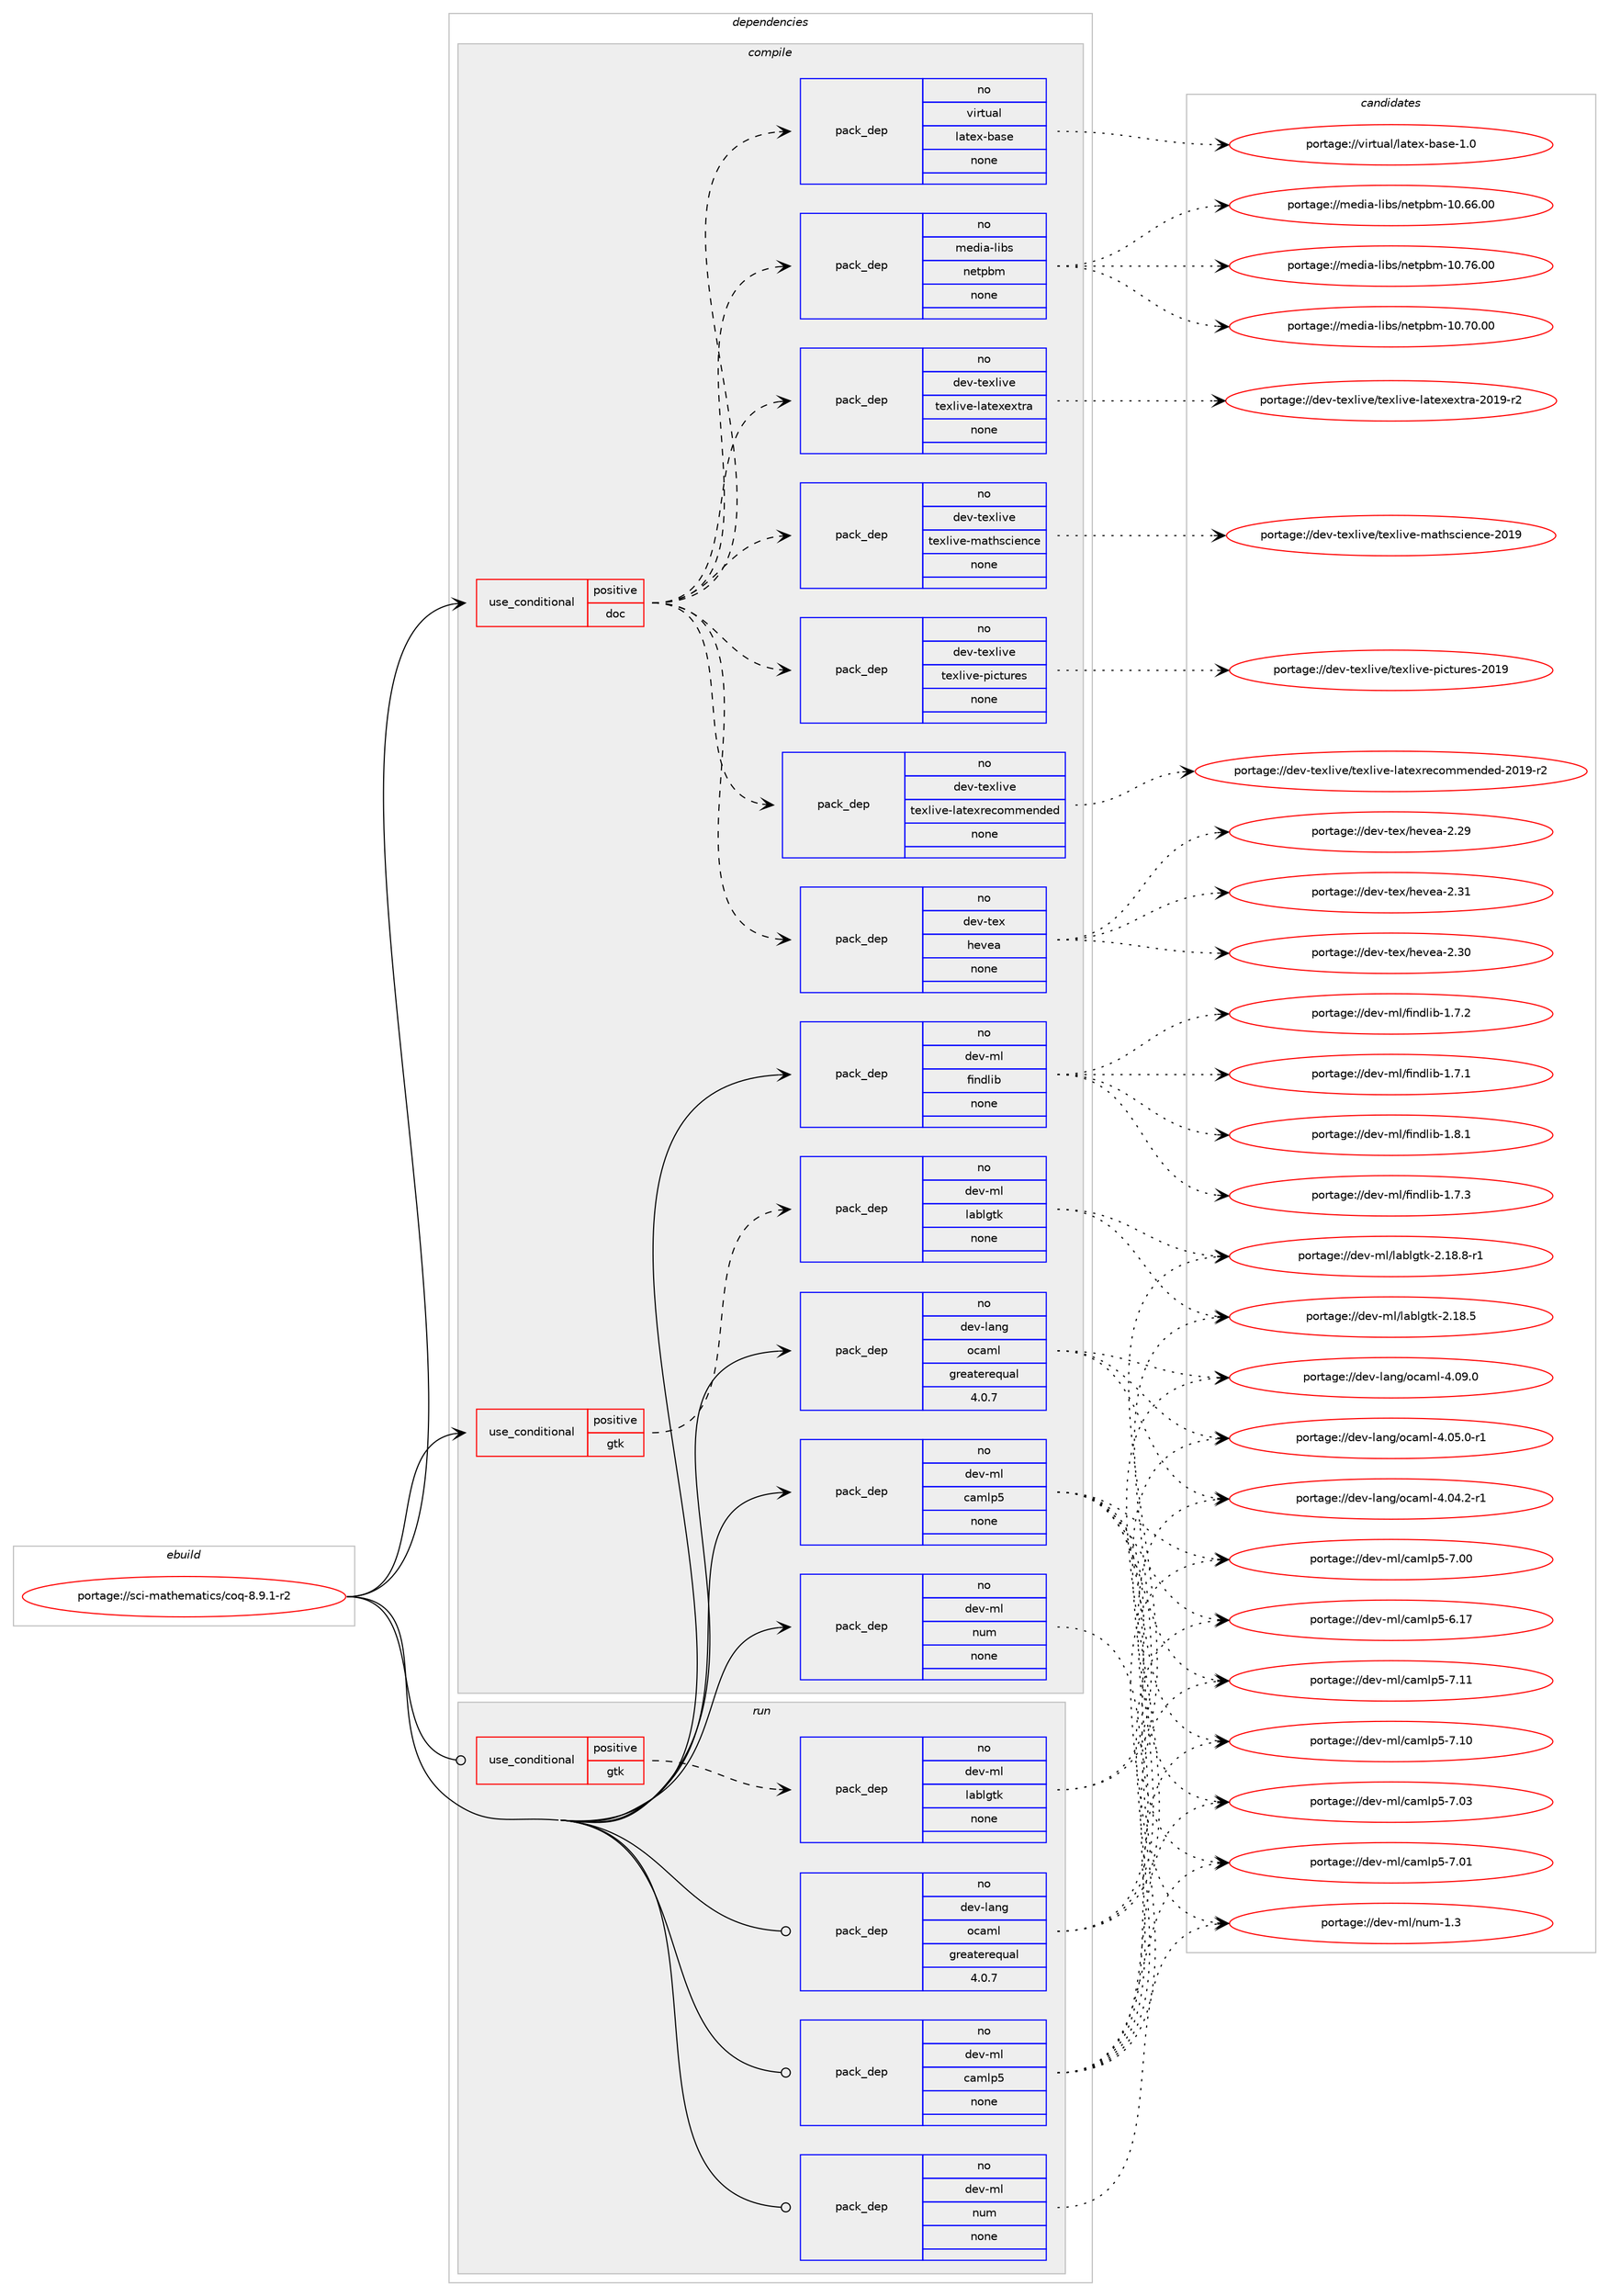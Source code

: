 digraph prolog {

# *************
# Graph options
# *************

newrank=true;
concentrate=true;
compound=true;
graph [rankdir=LR,fontname=Helvetica,fontsize=10,ranksep=1.5];#, ranksep=2.5, nodesep=0.2];
edge  [arrowhead=vee];
node  [fontname=Helvetica,fontsize=10];

# **********
# The ebuild
# **********

subgraph cluster_leftcol {
color=gray;
rank=same;
label=<<i>ebuild</i>>;
id [label="portage://sci-mathematics/coq-8.9.1-r2", color=red, width=4, href="../sci-mathematics/coq-8.9.1-r2.svg"];
}

# ****************
# The dependencies
# ****************

subgraph cluster_midcol {
color=gray;
label=<<i>dependencies</i>>;
subgraph cluster_compile {
fillcolor="#eeeeee";
style=filled;
label=<<i>compile</i>>;
subgraph cond17068 {
dependency85824 [label=<<TABLE BORDER="0" CELLBORDER="1" CELLSPACING="0" CELLPADDING="4"><TR><TD ROWSPAN="3" CELLPADDING="10">use_conditional</TD></TR><TR><TD>positive</TD></TR><TR><TD>doc</TD></TR></TABLE>>, shape=none, color=red];
subgraph pack67290 {
dependency85825 [label=<<TABLE BORDER="0" CELLBORDER="1" CELLSPACING="0" CELLPADDING="4" WIDTH="220"><TR><TD ROWSPAN="6" CELLPADDING="30">pack_dep</TD></TR><TR><TD WIDTH="110">no</TD></TR><TR><TD>media-libs</TD></TR><TR><TD>netpbm</TD></TR><TR><TD>none</TD></TR><TR><TD></TD></TR></TABLE>>, shape=none, color=blue];
}
dependency85824:e -> dependency85825:w [weight=20,style="dashed",arrowhead="vee"];
subgraph pack67291 {
dependency85826 [label=<<TABLE BORDER="0" CELLBORDER="1" CELLSPACING="0" CELLPADDING="4" WIDTH="220"><TR><TD ROWSPAN="6" CELLPADDING="30">pack_dep</TD></TR><TR><TD WIDTH="110">no</TD></TR><TR><TD>virtual</TD></TR><TR><TD>latex-base</TD></TR><TR><TD>none</TD></TR><TR><TD></TD></TR></TABLE>>, shape=none, color=blue];
}
dependency85824:e -> dependency85826:w [weight=20,style="dashed",arrowhead="vee"];
subgraph pack67292 {
dependency85827 [label=<<TABLE BORDER="0" CELLBORDER="1" CELLSPACING="0" CELLPADDING="4" WIDTH="220"><TR><TD ROWSPAN="6" CELLPADDING="30">pack_dep</TD></TR><TR><TD WIDTH="110">no</TD></TR><TR><TD>dev-tex</TD></TR><TR><TD>hevea</TD></TR><TR><TD>none</TD></TR><TR><TD></TD></TR></TABLE>>, shape=none, color=blue];
}
dependency85824:e -> dependency85827:w [weight=20,style="dashed",arrowhead="vee"];
subgraph pack67293 {
dependency85828 [label=<<TABLE BORDER="0" CELLBORDER="1" CELLSPACING="0" CELLPADDING="4" WIDTH="220"><TR><TD ROWSPAN="6" CELLPADDING="30">pack_dep</TD></TR><TR><TD WIDTH="110">no</TD></TR><TR><TD>dev-texlive</TD></TR><TR><TD>texlive-latexrecommended</TD></TR><TR><TD>none</TD></TR><TR><TD></TD></TR></TABLE>>, shape=none, color=blue];
}
dependency85824:e -> dependency85828:w [weight=20,style="dashed",arrowhead="vee"];
subgraph pack67294 {
dependency85829 [label=<<TABLE BORDER="0" CELLBORDER="1" CELLSPACING="0" CELLPADDING="4" WIDTH="220"><TR><TD ROWSPAN="6" CELLPADDING="30">pack_dep</TD></TR><TR><TD WIDTH="110">no</TD></TR><TR><TD>dev-texlive</TD></TR><TR><TD>texlive-pictures</TD></TR><TR><TD>none</TD></TR><TR><TD></TD></TR></TABLE>>, shape=none, color=blue];
}
dependency85824:e -> dependency85829:w [weight=20,style="dashed",arrowhead="vee"];
subgraph pack67295 {
dependency85830 [label=<<TABLE BORDER="0" CELLBORDER="1" CELLSPACING="0" CELLPADDING="4" WIDTH="220"><TR><TD ROWSPAN="6" CELLPADDING="30">pack_dep</TD></TR><TR><TD WIDTH="110">no</TD></TR><TR><TD>dev-texlive</TD></TR><TR><TD>texlive-mathscience</TD></TR><TR><TD>none</TD></TR><TR><TD></TD></TR></TABLE>>, shape=none, color=blue];
}
dependency85824:e -> dependency85830:w [weight=20,style="dashed",arrowhead="vee"];
subgraph pack67296 {
dependency85831 [label=<<TABLE BORDER="0" CELLBORDER="1" CELLSPACING="0" CELLPADDING="4" WIDTH="220"><TR><TD ROWSPAN="6" CELLPADDING="30">pack_dep</TD></TR><TR><TD WIDTH="110">no</TD></TR><TR><TD>dev-texlive</TD></TR><TR><TD>texlive-latexextra</TD></TR><TR><TD>none</TD></TR><TR><TD></TD></TR></TABLE>>, shape=none, color=blue];
}
dependency85824:e -> dependency85831:w [weight=20,style="dashed",arrowhead="vee"];
}
id:e -> dependency85824:w [weight=20,style="solid",arrowhead="vee"];
subgraph cond17069 {
dependency85832 [label=<<TABLE BORDER="0" CELLBORDER="1" CELLSPACING="0" CELLPADDING="4"><TR><TD ROWSPAN="3" CELLPADDING="10">use_conditional</TD></TR><TR><TD>positive</TD></TR><TR><TD>gtk</TD></TR></TABLE>>, shape=none, color=red];
subgraph pack67297 {
dependency85833 [label=<<TABLE BORDER="0" CELLBORDER="1" CELLSPACING="0" CELLPADDING="4" WIDTH="220"><TR><TD ROWSPAN="6" CELLPADDING="30">pack_dep</TD></TR><TR><TD WIDTH="110">no</TD></TR><TR><TD>dev-ml</TD></TR><TR><TD>lablgtk</TD></TR><TR><TD>none</TD></TR><TR><TD></TD></TR></TABLE>>, shape=none, color=blue];
}
dependency85832:e -> dependency85833:w [weight=20,style="dashed",arrowhead="vee"];
}
id:e -> dependency85832:w [weight=20,style="solid",arrowhead="vee"];
subgraph pack67298 {
dependency85834 [label=<<TABLE BORDER="0" CELLBORDER="1" CELLSPACING="0" CELLPADDING="4" WIDTH="220"><TR><TD ROWSPAN="6" CELLPADDING="30">pack_dep</TD></TR><TR><TD WIDTH="110">no</TD></TR><TR><TD>dev-lang</TD></TR><TR><TD>ocaml</TD></TR><TR><TD>greaterequal</TD></TR><TR><TD>4.0.7</TD></TR></TABLE>>, shape=none, color=blue];
}
id:e -> dependency85834:w [weight=20,style="solid",arrowhead="vee"];
subgraph pack67299 {
dependency85835 [label=<<TABLE BORDER="0" CELLBORDER="1" CELLSPACING="0" CELLPADDING="4" WIDTH="220"><TR><TD ROWSPAN="6" CELLPADDING="30">pack_dep</TD></TR><TR><TD WIDTH="110">no</TD></TR><TR><TD>dev-ml</TD></TR><TR><TD>camlp5</TD></TR><TR><TD>none</TD></TR><TR><TD></TD></TR></TABLE>>, shape=none, color=blue];
}
id:e -> dependency85835:w [weight=20,style="solid",arrowhead="vee"];
subgraph pack67300 {
dependency85836 [label=<<TABLE BORDER="0" CELLBORDER="1" CELLSPACING="0" CELLPADDING="4" WIDTH="220"><TR><TD ROWSPAN="6" CELLPADDING="30">pack_dep</TD></TR><TR><TD WIDTH="110">no</TD></TR><TR><TD>dev-ml</TD></TR><TR><TD>findlib</TD></TR><TR><TD>none</TD></TR><TR><TD></TD></TR></TABLE>>, shape=none, color=blue];
}
id:e -> dependency85836:w [weight=20,style="solid",arrowhead="vee"];
subgraph pack67301 {
dependency85837 [label=<<TABLE BORDER="0" CELLBORDER="1" CELLSPACING="0" CELLPADDING="4" WIDTH="220"><TR><TD ROWSPAN="6" CELLPADDING="30">pack_dep</TD></TR><TR><TD WIDTH="110">no</TD></TR><TR><TD>dev-ml</TD></TR><TR><TD>num</TD></TR><TR><TD>none</TD></TR><TR><TD></TD></TR></TABLE>>, shape=none, color=blue];
}
id:e -> dependency85837:w [weight=20,style="solid",arrowhead="vee"];
}
subgraph cluster_compileandrun {
fillcolor="#eeeeee";
style=filled;
label=<<i>compile and run</i>>;
}
subgraph cluster_run {
fillcolor="#eeeeee";
style=filled;
label=<<i>run</i>>;
subgraph cond17070 {
dependency85838 [label=<<TABLE BORDER="0" CELLBORDER="1" CELLSPACING="0" CELLPADDING="4"><TR><TD ROWSPAN="3" CELLPADDING="10">use_conditional</TD></TR><TR><TD>positive</TD></TR><TR><TD>gtk</TD></TR></TABLE>>, shape=none, color=red];
subgraph pack67302 {
dependency85839 [label=<<TABLE BORDER="0" CELLBORDER="1" CELLSPACING="0" CELLPADDING="4" WIDTH="220"><TR><TD ROWSPAN="6" CELLPADDING="30">pack_dep</TD></TR><TR><TD WIDTH="110">no</TD></TR><TR><TD>dev-ml</TD></TR><TR><TD>lablgtk</TD></TR><TR><TD>none</TD></TR><TR><TD></TD></TR></TABLE>>, shape=none, color=blue];
}
dependency85838:e -> dependency85839:w [weight=20,style="dashed",arrowhead="vee"];
}
id:e -> dependency85838:w [weight=20,style="solid",arrowhead="odot"];
subgraph pack67303 {
dependency85840 [label=<<TABLE BORDER="0" CELLBORDER="1" CELLSPACING="0" CELLPADDING="4" WIDTH="220"><TR><TD ROWSPAN="6" CELLPADDING="30">pack_dep</TD></TR><TR><TD WIDTH="110">no</TD></TR><TR><TD>dev-lang</TD></TR><TR><TD>ocaml</TD></TR><TR><TD>greaterequal</TD></TR><TR><TD>4.0.7</TD></TR></TABLE>>, shape=none, color=blue];
}
id:e -> dependency85840:w [weight=20,style="solid",arrowhead="odot"];
subgraph pack67304 {
dependency85841 [label=<<TABLE BORDER="0" CELLBORDER="1" CELLSPACING="0" CELLPADDING="4" WIDTH="220"><TR><TD ROWSPAN="6" CELLPADDING="30">pack_dep</TD></TR><TR><TD WIDTH="110">no</TD></TR><TR><TD>dev-ml</TD></TR><TR><TD>camlp5</TD></TR><TR><TD>none</TD></TR><TR><TD></TD></TR></TABLE>>, shape=none, color=blue];
}
id:e -> dependency85841:w [weight=20,style="solid",arrowhead="odot"];
subgraph pack67305 {
dependency85842 [label=<<TABLE BORDER="0" CELLBORDER="1" CELLSPACING="0" CELLPADDING="4" WIDTH="220"><TR><TD ROWSPAN="6" CELLPADDING="30">pack_dep</TD></TR><TR><TD WIDTH="110">no</TD></TR><TR><TD>dev-ml</TD></TR><TR><TD>num</TD></TR><TR><TD>none</TD></TR><TR><TD></TD></TR></TABLE>>, shape=none, color=blue];
}
id:e -> dependency85842:w [weight=20,style="solid",arrowhead="odot"];
}
}

# **************
# The candidates
# **************

subgraph cluster_choices {
rank=same;
color=gray;
label=<<i>candidates</i>>;

subgraph choice67290 {
color=black;
nodesep=1;
choice1091011001059745108105981154711010111611298109454948465554464848 [label="portage://media-libs/netpbm-10.76.00", color=red, width=4,href="../media-libs/netpbm-10.76.00.svg"];
choice1091011001059745108105981154711010111611298109454948465548464848 [label="portage://media-libs/netpbm-10.70.00", color=red, width=4,href="../media-libs/netpbm-10.70.00.svg"];
choice1091011001059745108105981154711010111611298109454948465454464848 [label="portage://media-libs/netpbm-10.66.00", color=red, width=4,href="../media-libs/netpbm-10.66.00.svg"];
dependency85825:e -> choice1091011001059745108105981154711010111611298109454948465554464848:w [style=dotted,weight="100"];
dependency85825:e -> choice1091011001059745108105981154711010111611298109454948465548464848:w [style=dotted,weight="100"];
dependency85825:e -> choice1091011001059745108105981154711010111611298109454948465454464848:w [style=dotted,weight="100"];
}
subgraph choice67291 {
color=black;
nodesep=1;
choice11810511411611797108471089711610112045989711510145494648 [label="portage://virtual/latex-base-1.0", color=red, width=4,href="../virtual/latex-base-1.0.svg"];
dependency85826:e -> choice11810511411611797108471089711610112045989711510145494648:w [style=dotted,weight="100"];
}
subgraph choice67292 {
color=black;
nodesep=1;
choice1001011184511610112047104101118101974550465149 [label="portage://dev-tex/hevea-2.31", color=red, width=4,href="../dev-tex/hevea-2.31.svg"];
choice1001011184511610112047104101118101974550465148 [label="portage://dev-tex/hevea-2.30", color=red, width=4,href="../dev-tex/hevea-2.30.svg"];
choice1001011184511610112047104101118101974550465057 [label="portage://dev-tex/hevea-2.29", color=red, width=4,href="../dev-tex/hevea-2.29.svg"];
dependency85827:e -> choice1001011184511610112047104101118101974550465149:w [style=dotted,weight="100"];
dependency85827:e -> choice1001011184511610112047104101118101974550465148:w [style=dotted,weight="100"];
dependency85827:e -> choice1001011184511610112047104101118101974550465057:w [style=dotted,weight="100"];
}
subgraph choice67293 {
color=black;
nodesep=1;
choice100101118451161011201081051181014711610112010810511810145108971161011201141019911110910910111010010110045504849574511450 [label="portage://dev-texlive/texlive-latexrecommended-2019-r2", color=red, width=4,href="../dev-texlive/texlive-latexrecommended-2019-r2.svg"];
dependency85828:e -> choice100101118451161011201081051181014711610112010810511810145108971161011201141019911110910910111010010110045504849574511450:w [style=dotted,weight="100"];
}
subgraph choice67294 {
color=black;
nodesep=1;
choice100101118451161011201081051181014711610112010810511810145112105991161171141011154550484957 [label="portage://dev-texlive/texlive-pictures-2019", color=red, width=4,href="../dev-texlive/texlive-pictures-2019.svg"];
dependency85829:e -> choice100101118451161011201081051181014711610112010810511810145112105991161171141011154550484957:w [style=dotted,weight="100"];
}
subgraph choice67295 {
color=black;
nodesep=1;
choice1001011184511610112010810511810147116101120108105118101451099711610411599105101110991014550484957 [label="portage://dev-texlive/texlive-mathscience-2019", color=red, width=4,href="../dev-texlive/texlive-mathscience-2019.svg"];
dependency85830:e -> choice1001011184511610112010810511810147116101120108105118101451099711610411599105101110991014550484957:w [style=dotted,weight="100"];
}
subgraph choice67296 {
color=black;
nodesep=1;
choice100101118451161011201081051181014711610112010810511810145108971161011201011201161149745504849574511450 [label="portage://dev-texlive/texlive-latexextra-2019-r2", color=red, width=4,href="../dev-texlive/texlive-latexextra-2019-r2.svg"];
dependency85831:e -> choice100101118451161011201081051181014711610112010810511810145108971161011201011201161149745504849574511450:w [style=dotted,weight="100"];
}
subgraph choice67297 {
color=black;
nodesep=1;
choice10010111845109108471089798108103116107455046495646564511449 [label="portage://dev-ml/lablgtk-2.18.8-r1", color=red, width=4,href="../dev-ml/lablgtk-2.18.8-r1.svg"];
choice1001011184510910847108979810810311610745504649564653 [label="portage://dev-ml/lablgtk-2.18.5", color=red, width=4,href="../dev-ml/lablgtk-2.18.5.svg"];
dependency85833:e -> choice10010111845109108471089798108103116107455046495646564511449:w [style=dotted,weight="100"];
dependency85833:e -> choice1001011184510910847108979810810311610745504649564653:w [style=dotted,weight="100"];
}
subgraph choice67298 {
color=black;
nodesep=1;
choice100101118451089711010347111999710910845524648574648 [label="portage://dev-lang/ocaml-4.09.0", color=red, width=4,href="../dev-lang/ocaml-4.09.0.svg"];
choice1001011184510897110103471119997109108455246485346484511449 [label="portage://dev-lang/ocaml-4.05.0-r1", color=red, width=4,href="../dev-lang/ocaml-4.05.0-r1.svg"];
choice1001011184510897110103471119997109108455246485246504511449 [label="portage://dev-lang/ocaml-4.04.2-r1", color=red, width=4,href="../dev-lang/ocaml-4.04.2-r1.svg"];
dependency85834:e -> choice100101118451089711010347111999710910845524648574648:w [style=dotted,weight="100"];
dependency85834:e -> choice1001011184510897110103471119997109108455246485346484511449:w [style=dotted,weight="100"];
dependency85834:e -> choice1001011184510897110103471119997109108455246485246504511449:w [style=dotted,weight="100"];
}
subgraph choice67299 {
color=black;
nodesep=1;
choice10010111845109108479997109108112534555464949 [label="portage://dev-ml/camlp5-7.11", color=red, width=4,href="../dev-ml/camlp5-7.11.svg"];
choice10010111845109108479997109108112534555464948 [label="portage://dev-ml/camlp5-7.10", color=red, width=4,href="../dev-ml/camlp5-7.10.svg"];
choice10010111845109108479997109108112534555464851 [label="portage://dev-ml/camlp5-7.03", color=red, width=4,href="../dev-ml/camlp5-7.03.svg"];
choice10010111845109108479997109108112534555464849 [label="portage://dev-ml/camlp5-7.01", color=red, width=4,href="../dev-ml/camlp5-7.01.svg"];
choice10010111845109108479997109108112534555464848 [label="portage://dev-ml/camlp5-7.00", color=red, width=4,href="../dev-ml/camlp5-7.00.svg"];
choice10010111845109108479997109108112534554464955 [label="portage://dev-ml/camlp5-6.17", color=red, width=4,href="../dev-ml/camlp5-6.17.svg"];
dependency85835:e -> choice10010111845109108479997109108112534555464949:w [style=dotted,weight="100"];
dependency85835:e -> choice10010111845109108479997109108112534555464948:w [style=dotted,weight="100"];
dependency85835:e -> choice10010111845109108479997109108112534555464851:w [style=dotted,weight="100"];
dependency85835:e -> choice10010111845109108479997109108112534555464849:w [style=dotted,weight="100"];
dependency85835:e -> choice10010111845109108479997109108112534555464848:w [style=dotted,weight="100"];
dependency85835:e -> choice10010111845109108479997109108112534554464955:w [style=dotted,weight="100"];
}
subgraph choice67300 {
color=black;
nodesep=1;
choice100101118451091084710210511010010810598454946564649 [label="portage://dev-ml/findlib-1.8.1", color=red, width=4,href="../dev-ml/findlib-1.8.1.svg"];
choice100101118451091084710210511010010810598454946554651 [label="portage://dev-ml/findlib-1.7.3", color=red, width=4,href="../dev-ml/findlib-1.7.3.svg"];
choice100101118451091084710210511010010810598454946554650 [label="portage://dev-ml/findlib-1.7.2", color=red, width=4,href="../dev-ml/findlib-1.7.2.svg"];
choice100101118451091084710210511010010810598454946554649 [label="portage://dev-ml/findlib-1.7.1", color=red, width=4,href="../dev-ml/findlib-1.7.1.svg"];
dependency85836:e -> choice100101118451091084710210511010010810598454946564649:w [style=dotted,weight="100"];
dependency85836:e -> choice100101118451091084710210511010010810598454946554651:w [style=dotted,weight="100"];
dependency85836:e -> choice100101118451091084710210511010010810598454946554650:w [style=dotted,weight="100"];
dependency85836:e -> choice100101118451091084710210511010010810598454946554649:w [style=dotted,weight="100"];
}
subgraph choice67301 {
color=black;
nodesep=1;
choice100101118451091084711011710945494651 [label="portage://dev-ml/num-1.3", color=red, width=4,href="../dev-ml/num-1.3.svg"];
dependency85837:e -> choice100101118451091084711011710945494651:w [style=dotted,weight="100"];
}
subgraph choice67302 {
color=black;
nodesep=1;
choice10010111845109108471089798108103116107455046495646564511449 [label="portage://dev-ml/lablgtk-2.18.8-r1", color=red, width=4,href="../dev-ml/lablgtk-2.18.8-r1.svg"];
choice1001011184510910847108979810810311610745504649564653 [label="portage://dev-ml/lablgtk-2.18.5", color=red, width=4,href="../dev-ml/lablgtk-2.18.5.svg"];
dependency85839:e -> choice10010111845109108471089798108103116107455046495646564511449:w [style=dotted,weight="100"];
dependency85839:e -> choice1001011184510910847108979810810311610745504649564653:w [style=dotted,weight="100"];
}
subgraph choice67303 {
color=black;
nodesep=1;
choice100101118451089711010347111999710910845524648574648 [label="portage://dev-lang/ocaml-4.09.0", color=red, width=4,href="../dev-lang/ocaml-4.09.0.svg"];
choice1001011184510897110103471119997109108455246485346484511449 [label="portage://dev-lang/ocaml-4.05.0-r1", color=red, width=4,href="../dev-lang/ocaml-4.05.0-r1.svg"];
choice1001011184510897110103471119997109108455246485246504511449 [label="portage://dev-lang/ocaml-4.04.2-r1", color=red, width=4,href="../dev-lang/ocaml-4.04.2-r1.svg"];
dependency85840:e -> choice100101118451089711010347111999710910845524648574648:w [style=dotted,weight="100"];
dependency85840:e -> choice1001011184510897110103471119997109108455246485346484511449:w [style=dotted,weight="100"];
dependency85840:e -> choice1001011184510897110103471119997109108455246485246504511449:w [style=dotted,weight="100"];
}
subgraph choice67304 {
color=black;
nodesep=1;
choice10010111845109108479997109108112534555464949 [label="portage://dev-ml/camlp5-7.11", color=red, width=4,href="../dev-ml/camlp5-7.11.svg"];
choice10010111845109108479997109108112534555464948 [label="portage://dev-ml/camlp5-7.10", color=red, width=4,href="../dev-ml/camlp5-7.10.svg"];
choice10010111845109108479997109108112534555464851 [label="portage://dev-ml/camlp5-7.03", color=red, width=4,href="../dev-ml/camlp5-7.03.svg"];
choice10010111845109108479997109108112534555464849 [label="portage://dev-ml/camlp5-7.01", color=red, width=4,href="../dev-ml/camlp5-7.01.svg"];
choice10010111845109108479997109108112534555464848 [label="portage://dev-ml/camlp5-7.00", color=red, width=4,href="../dev-ml/camlp5-7.00.svg"];
choice10010111845109108479997109108112534554464955 [label="portage://dev-ml/camlp5-6.17", color=red, width=4,href="../dev-ml/camlp5-6.17.svg"];
dependency85841:e -> choice10010111845109108479997109108112534555464949:w [style=dotted,weight="100"];
dependency85841:e -> choice10010111845109108479997109108112534555464948:w [style=dotted,weight="100"];
dependency85841:e -> choice10010111845109108479997109108112534555464851:w [style=dotted,weight="100"];
dependency85841:e -> choice10010111845109108479997109108112534555464849:w [style=dotted,weight="100"];
dependency85841:e -> choice10010111845109108479997109108112534555464848:w [style=dotted,weight="100"];
dependency85841:e -> choice10010111845109108479997109108112534554464955:w [style=dotted,weight="100"];
}
subgraph choice67305 {
color=black;
nodesep=1;
choice100101118451091084711011710945494651 [label="portage://dev-ml/num-1.3", color=red, width=4,href="../dev-ml/num-1.3.svg"];
dependency85842:e -> choice100101118451091084711011710945494651:w [style=dotted,weight="100"];
}
}

}
